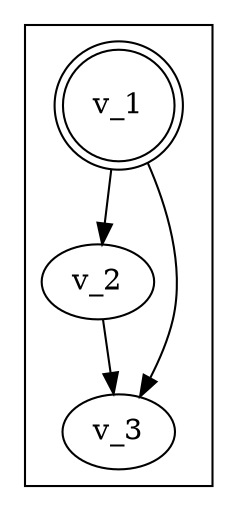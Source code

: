 strict digraph "network_3" {
  subgraph clusterNetwork {
    "v_1" [ label = "v_1"  shape = doublecircle  ]
    "v_2" [ label = "v_2"  ]
    "v_3" [ label = "v_3"  ]
    "v_1" -> "v_2"
    "v_1" -> "v_3"
    "v_2" -> "v_3"
  }
}
